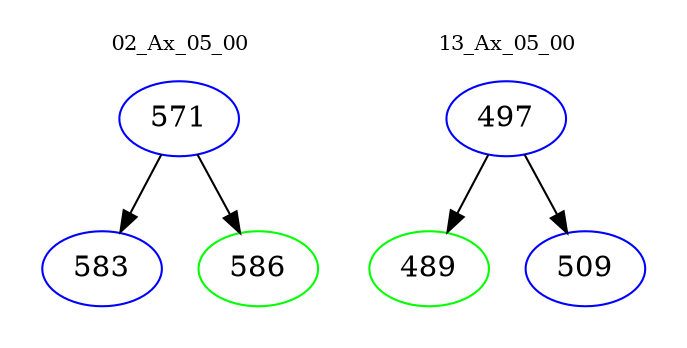 digraph{
subgraph cluster_0 {
color = white
label = "02_Ax_05_00";
fontsize=10;
T0_571 [label="571", color="blue"]
T0_571 -> T0_583 [color="black"]
T0_583 [label="583", color="blue"]
T0_571 -> T0_586 [color="black"]
T0_586 [label="586", color="green"]
}
subgraph cluster_1 {
color = white
label = "13_Ax_05_00";
fontsize=10;
T1_497 [label="497", color="blue"]
T1_497 -> T1_489 [color="black"]
T1_489 [label="489", color="green"]
T1_497 -> T1_509 [color="black"]
T1_509 [label="509", color="blue"]
}
}
